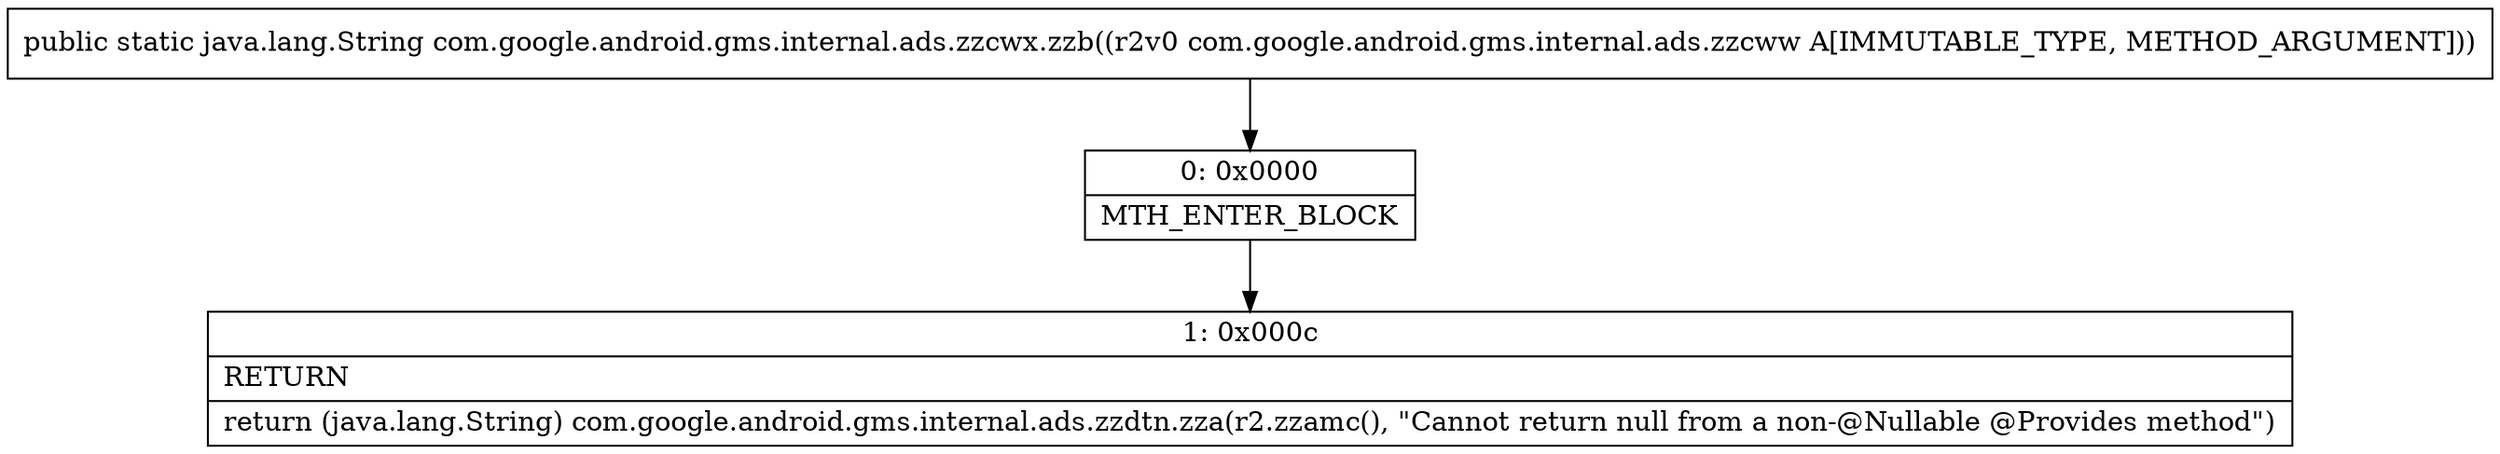 digraph "CFG forcom.google.android.gms.internal.ads.zzcwx.zzb(Lcom\/google\/android\/gms\/internal\/ads\/zzcww;)Ljava\/lang\/String;" {
Node_0 [shape=record,label="{0\:\ 0x0000|MTH_ENTER_BLOCK\l}"];
Node_1 [shape=record,label="{1\:\ 0x000c|RETURN\l|return (java.lang.String) com.google.android.gms.internal.ads.zzdtn.zza(r2.zzamc(), \"Cannot return null from a non\-@Nullable @Provides method\")\l}"];
MethodNode[shape=record,label="{public static java.lang.String com.google.android.gms.internal.ads.zzcwx.zzb((r2v0 com.google.android.gms.internal.ads.zzcww A[IMMUTABLE_TYPE, METHOD_ARGUMENT])) }"];
MethodNode -> Node_0;
Node_0 -> Node_1;
}

